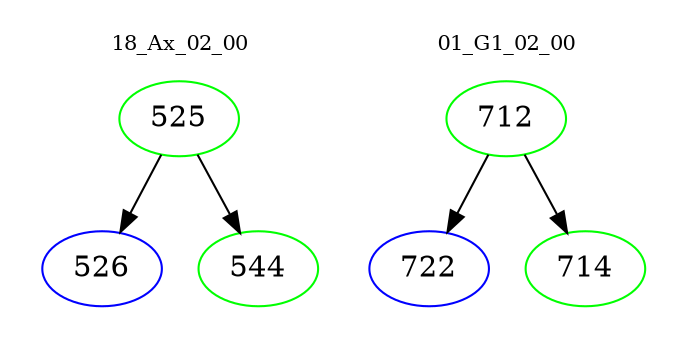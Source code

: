 digraph{
subgraph cluster_0 {
color = white
label = "18_Ax_02_00";
fontsize=10;
T0_525 [label="525", color="green"]
T0_525 -> T0_526 [color="black"]
T0_526 [label="526", color="blue"]
T0_525 -> T0_544 [color="black"]
T0_544 [label="544", color="green"]
}
subgraph cluster_1 {
color = white
label = "01_G1_02_00";
fontsize=10;
T1_712 [label="712", color="green"]
T1_712 -> T1_722 [color="black"]
T1_722 [label="722", color="blue"]
T1_712 -> T1_714 [color="black"]
T1_714 [label="714", color="green"]
}
}
